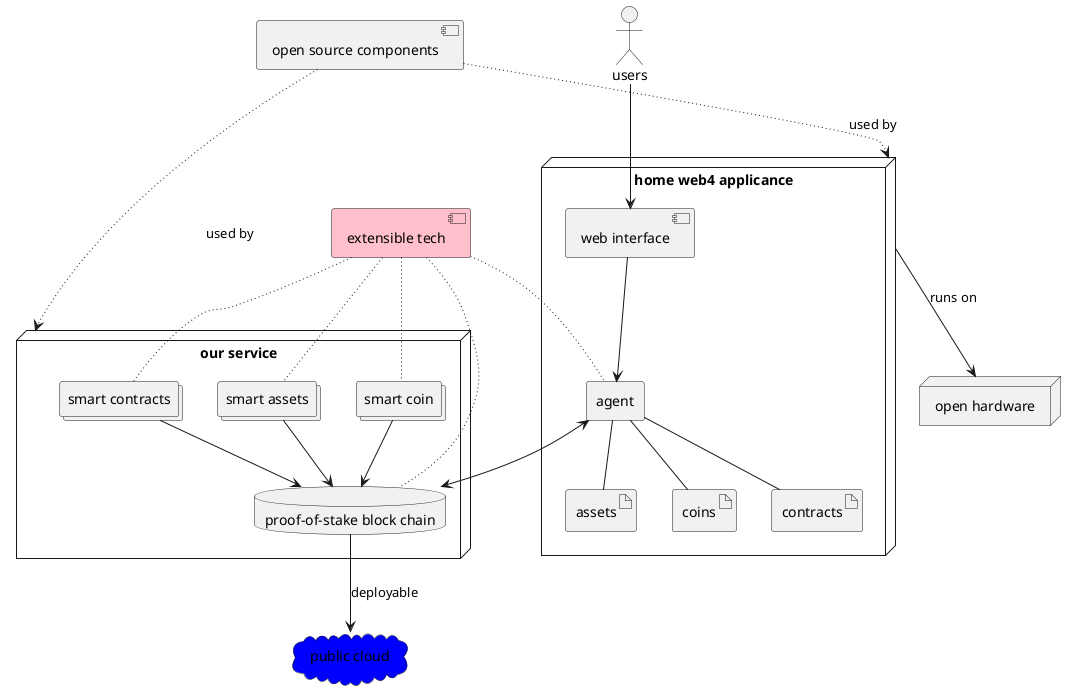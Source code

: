 @startuml
actor users as us

node "home web4 applicance" as op {
 component "web interface" as wi
 agent "agent" as ag
 wi --> ag
 artifact contracts
 artifact assets
 artifact coins
 ag -- contracts
 ag -- assets
 ag -- coins
}

node "open hardware" as ophw {
}

op --> ophw : "runs on"

us --> wi



node "our service" as service { 

collections "smart contracts" as sc
collections "smart assets" as sa
collections "smart coin" as scc




database "proof-of-stake block chain" as bc

} 


cloud #blue "public cloud" as cl
component "open source components" as osc
component #pink "extensible tech" as et

bc --> cl : deployable

osc -[dotted]-> service : "used by"
osc -[dotted]-> op : "used by"

sc --> bc
sa --> bc
scc --> bc

et -[dotted]- sc 
et -[dotted]- sa 
et -[dotted]- scc
et -[dotted]- bc
et -[dotted]- ag

ag <--> bc
@enduml